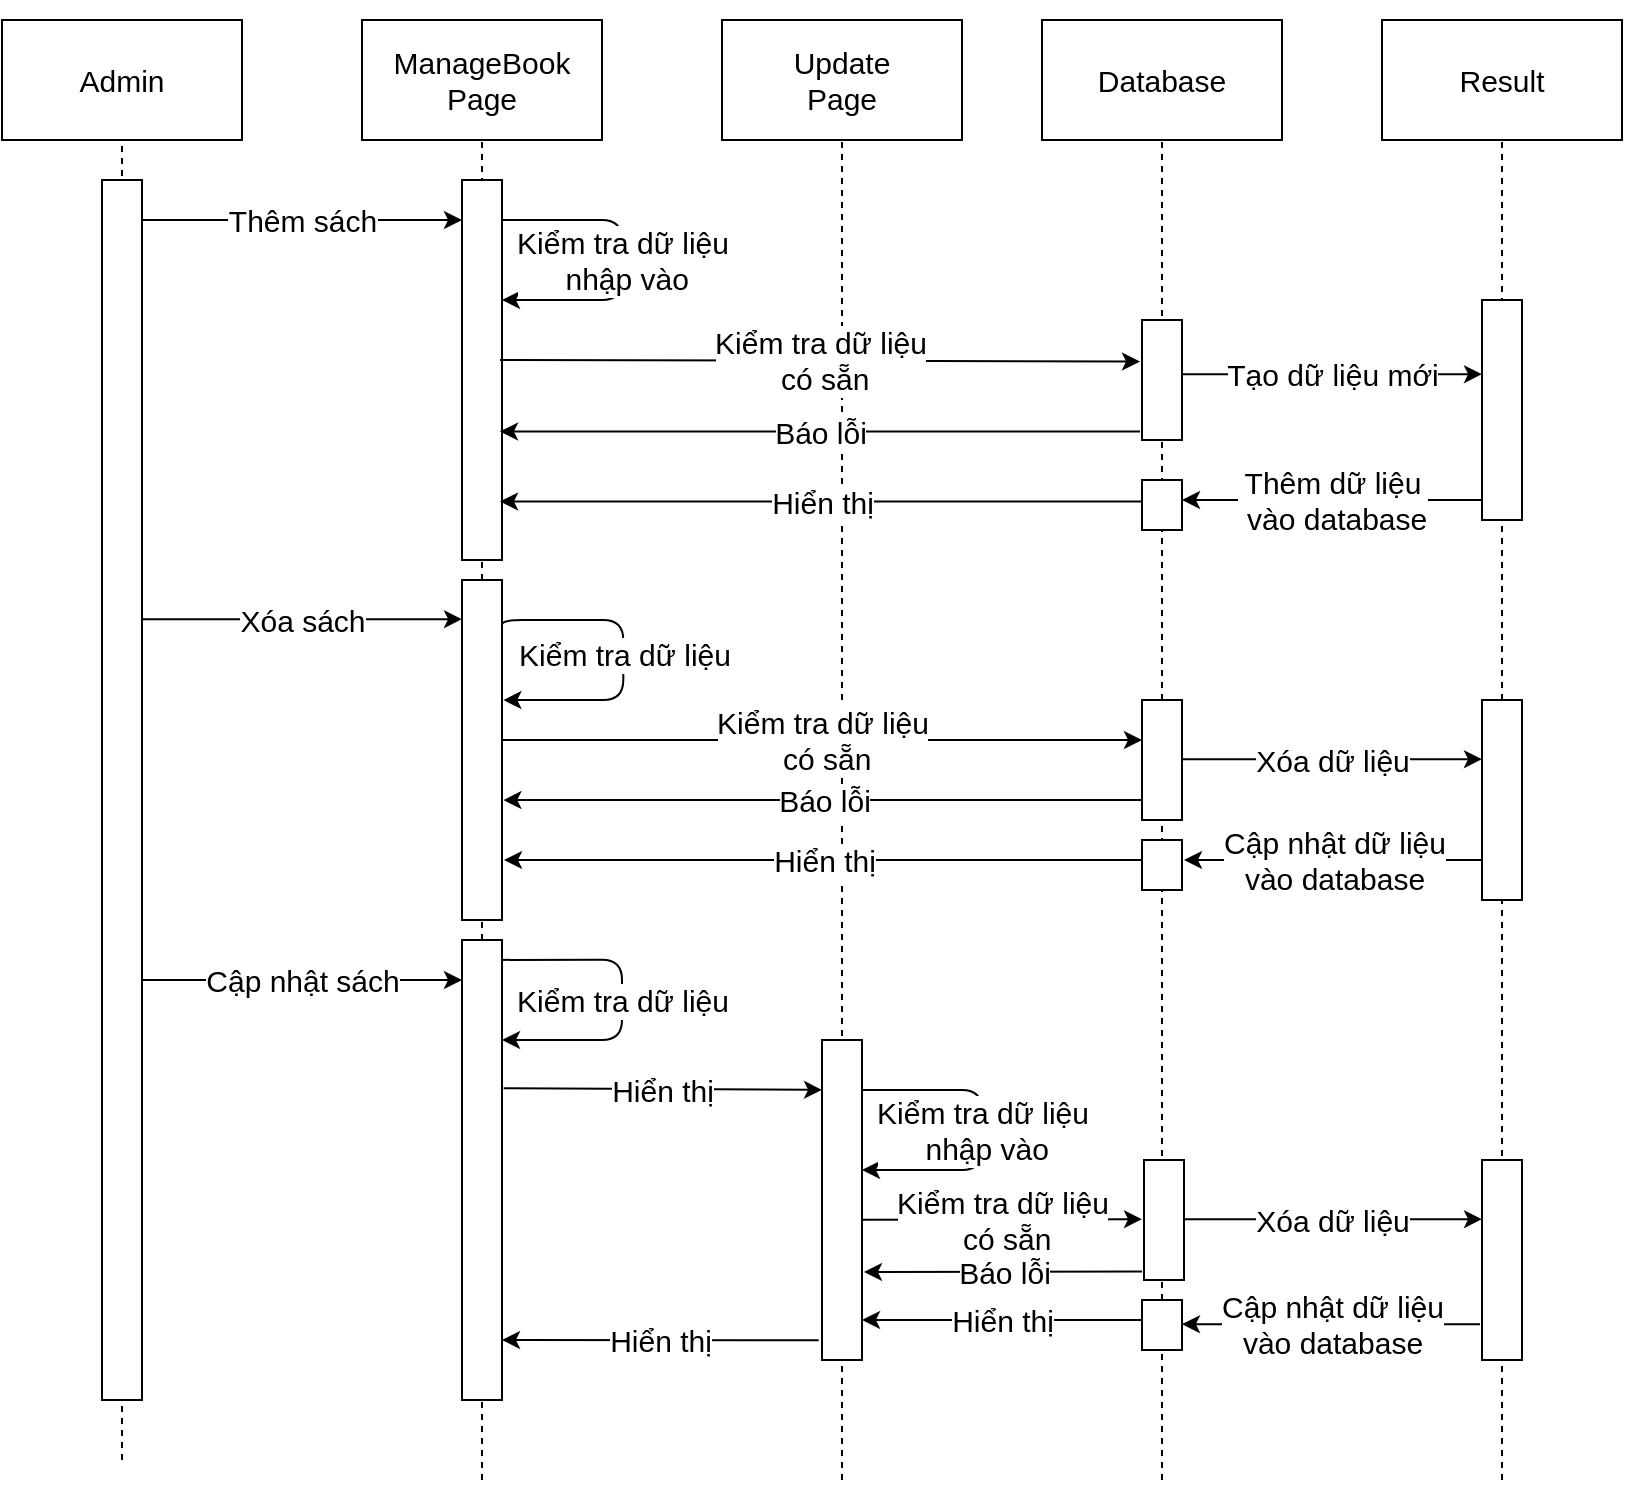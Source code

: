 <mxfile version="14.7.6" type="device"><diagram id="hSp78WhkDUupZCPCVP3_" name="Page-1"><mxGraphModel dx="1546" dy="685" grid="1" gridSize="10" guides="1" tooltips="1" connect="1" arrows="1" fold="1" page="1" pageScale="1" pageWidth="827" pageHeight="1169" math="0" shadow="0"><root><mxCell id="0"/><mxCell id="1" parent="0"/><mxCell id="CtxyVtxqgK7nyL_zELxS-1" value="Admin" style="rounded=0;whiteSpace=wrap;html=1;fontSize=15;" vertex="1" parent="1"><mxGeometry x="190" y="30" width="120" height="60" as="geometry"/></mxCell><mxCell id="CtxyVtxqgK7nyL_zELxS-3" value="" style="endArrow=none;dashed=1;html=1;entryX=0.5;entryY=1;entryDx=0;entryDy=0;fontSize=15;" edge="1" parent="1" target="CtxyVtxqgK7nyL_zELxS-1"><mxGeometry width="50" height="50" relative="1" as="geometry"><mxPoint x="250" y="750" as="sourcePoint"/><mxPoint x="470" y="250" as="targetPoint"/></mxGeometry></mxCell><mxCell id="CtxyVtxqgK7nyL_zELxS-2" value="" style="rounded=0;whiteSpace=wrap;html=1;fontSize=15;" vertex="1" parent="1"><mxGeometry x="240" y="110" width="20" height="610" as="geometry"/></mxCell><mxCell id="CtxyVtxqgK7nyL_zELxS-9" value="" style="endArrow=none;dashed=1;html=1;entryX=0.5;entryY=1;entryDx=0;entryDy=0;fontSize=15;" edge="1" target="CtxyVtxqgK7nyL_zELxS-10" parent="1"><mxGeometry width="50" height="50" relative="1" as="geometry"><mxPoint x="430" y="760" as="sourcePoint"/><mxPoint x="650" y="250" as="targetPoint"/></mxGeometry></mxCell><mxCell id="CtxyVtxqgK7nyL_zELxS-10" value="ManageBook&lt;br style=&quot;font-size: 15px;&quot;&gt;Page" style="rounded=0;whiteSpace=wrap;html=1;fontSize=15;" vertex="1" parent="1"><mxGeometry x="370" y="30" width="120" height="60" as="geometry"/></mxCell><mxCell id="CtxyVtxqgK7nyL_zELxS-8" value="" style="rounded=0;whiteSpace=wrap;html=1;fontSize=15;" vertex="1" parent="1"><mxGeometry x="420" y="110" width="20" height="190" as="geometry"/></mxCell><mxCell id="CtxyVtxqgK7nyL_zELxS-18" value="" style="group;fontSize=15;" vertex="1" connectable="0" parent="1"><mxGeometry x="550" y="30" width="120" height="740" as="geometry"/></mxCell><mxCell id="CtxyVtxqgK7nyL_zELxS-12" value="" style="endArrow=none;dashed=1;html=1;entryX=0.5;entryY=1;entryDx=0;entryDy=0;fontSize=15;" edge="1" target="CtxyVtxqgK7nyL_zELxS-13" parent="CtxyVtxqgK7nyL_zELxS-18"><mxGeometry width="50" height="50" relative="1" as="geometry"><mxPoint x="60" y="730" as="sourcePoint"/><mxPoint x="280" y="220" as="targetPoint"/></mxGeometry></mxCell><mxCell id="CtxyVtxqgK7nyL_zELxS-13" value="Update&lt;br style=&quot;font-size: 15px;&quot;&gt;Page" style="rounded=0;whiteSpace=wrap;html=1;fontSize=15;" vertex="1" parent="CtxyVtxqgK7nyL_zELxS-18"><mxGeometry width="120" height="60" as="geometry"/></mxCell><mxCell id="CtxyVtxqgK7nyL_zELxS-11" value="" style="rounded=0;whiteSpace=wrap;html=1;fontSize=15;" vertex="1" parent="CtxyVtxqgK7nyL_zELxS-18"><mxGeometry x="50" y="510" width="20" height="160" as="geometry"/></mxCell><mxCell id="CtxyVtxqgK7nyL_zELxS-49" value="Kiểm tra dữ liệu&lt;br style=&quot;font-size: 15px;&quot;&gt;&amp;nbsp;có sẵn" style="endArrow=classic;html=1;exitX=1;exitY=0.25;exitDx=0;exitDy=0;fontSize=15;" edge="1" parent="CtxyVtxqgK7nyL_zELxS-18"><mxGeometry width="50" height="50" relative="1" as="geometry"><mxPoint x="-110" y="360" as="sourcePoint"/><mxPoint x="210" y="360" as="targetPoint"/></mxGeometry></mxCell><mxCell id="CtxyVtxqgK7nyL_zELxS-106" value="Kiểm tra dữ liệu&lt;br style=&quot;font-size: 15px;&quot;&gt;&amp;nbsp;nhập vào" style="endArrow=classic;html=1;edgeStyle=orthogonalEdgeStyle;fontSize=15;" edge="1" parent="CtxyVtxqgK7nyL_zELxS-18"><mxGeometry width="50" height="50" relative="1" as="geometry"><mxPoint x="70" y="535.0" as="sourcePoint"/><mxPoint x="70" y="575" as="targetPoint"/><Array as="points"><mxPoint x="130" y="535"/><mxPoint x="130" y="575"/></Array></mxGeometry></mxCell><mxCell id="CtxyVtxqgK7nyL_zELxS-27" value="Kiểm tra dữ liệu&lt;br style=&quot;font-size: 15px;&quot;&gt;&amp;nbsp;nhập vào" style="endArrow=classic;html=1;edgeStyle=orthogonalEdgeStyle;fontSize=15;" edge="1" parent="1" target="CtxyVtxqgK7nyL_zELxS-8"><mxGeometry width="50" height="50" relative="1" as="geometry"><mxPoint x="440" y="130.0" as="sourcePoint"/><mxPoint x="460" y="185" as="targetPoint"/><Array as="points"><mxPoint x="500" y="130"/><mxPoint x="500" y="170"/></Array></mxGeometry></mxCell><mxCell id="CtxyVtxqgK7nyL_zELxS-39" value="Thêm sách" style="endArrow=classic;html=1;entryX=0;entryY=0.25;entryDx=0;entryDy=0;fontSize=15;" edge="1" parent="1"><mxGeometry width="50" height="50" relative="1" as="geometry"><mxPoint x="260" y="130" as="sourcePoint"/><mxPoint x="420" y="130" as="targetPoint"/></mxGeometry></mxCell><mxCell id="CtxyVtxqgK7nyL_zELxS-45" value="" style="rounded=0;whiteSpace=wrap;html=1;fontSize=15;" vertex="1" parent="1"><mxGeometry x="420" y="310" width="20" height="170" as="geometry"/></mxCell><mxCell id="CtxyVtxqgK7nyL_zELxS-47" value="Xóa sách" style="endArrow=classic;html=1;entryX=0;entryY=0.25;entryDx=0;entryDy=0;fontSize=15;" edge="1" parent="1"><mxGeometry width="50" height="50" relative="1" as="geometry"><mxPoint x="260" y="329.58" as="sourcePoint"/><mxPoint x="420" y="329.58" as="targetPoint"/></mxGeometry></mxCell><mxCell id="CtxyVtxqgK7nyL_zELxS-53" value="Hiển thị" style="endArrow=classic;html=1;entryX=1.05;entryY=0.58;entryDx=0;entryDy=0;entryPerimeter=0;exitX=0;exitY=0.5;exitDx=0;exitDy=0;fontSize=15;" edge="1" parent="1"><mxGeometry width="50" height="50" relative="1" as="geometry"><mxPoint x="760" y="450" as="sourcePoint"/><mxPoint x="441" y="450" as="targetPoint"/></mxGeometry></mxCell><mxCell id="CtxyVtxqgK7nyL_zELxS-54" value="Kiểm tra dữ liệu" style="endArrow=classic;html=1;edgeStyle=orthogonalEdgeStyle;exitX=0.967;exitY=0.163;exitDx=0;exitDy=0;exitPerimeter=0;fontSize=15;" edge="1" parent="1"><mxGeometry width="50" height="50" relative="1" as="geometry"><mxPoint x="440.01" y="334.7" as="sourcePoint"/><mxPoint x="440.67" y="370.03" as="targetPoint"/><Array as="points"><mxPoint x="439.67" y="330.03"/><mxPoint x="500.67" y="330.03"/><mxPoint x="500.67" y="370.03"/></Array></mxGeometry></mxCell><mxCell id="CtxyVtxqgK7nyL_zELxS-55" value="Báo lỗi" style="endArrow=classic;html=1;exitX=0;exitY=0.9;exitDx=0;exitDy=0;exitPerimeter=0;fontSize=15;" edge="1" parent="1"><mxGeometry width="50" height="50" relative="1" as="geometry"><mxPoint x="760" y="420" as="sourcePoint"/><mxPoint x="440.67" y="420.03" as="targetPoint"/></mxGeometry></mxCell><mxCell id="CtxyVtxqgK7nyL_zELxS-58" value="" style="rounded=0;whiteSpace=wrap;html=1;fontSize=15;" vertex="1" parent="1"><mxGeometry x="420" y="490" width="20" height="230" as="geometry"/></mxCell><mxCell id="CtxyVtxqgK7nyL_zELxS-59" value="Cập nhật sách" style="endArrow=classic;html=1;entryX=0;entryY=0.25;entryDx=0;entryDy=0;fontSize=15;" edge="1" parent="1"><mxGeometry width="50" height="50" relative="1" as="geometry"><mxPoint x="260" y="510.0" as="sourcePoint"/><mxPoint x="420" y="510.0" as="targetPoint"/></mxGeometry></mxCell><mxCell id="CtxyVtxqgK7nyL_zELxS-85" value="Kiểm tra dữ liệu" style="endArrow=classic;html=1;edgeStyle=orthogonalEdgeStyle;fontSize=15;" edge="1" parent="1"><mxGeometry width="50" height="50" relative="1" as="geometry"><mxPoint x="440" y="499.94" as="sourcePoint"/><mxPoint x="440" y="539.999" as="targetPoint"/><Array as="points"><mxPoint x="500" y="499.94"/><mxPoint x="500" y="539.94"/></Array></mxGeometry></mxCell><mxCell id="CtxyVtxqgK7nyL_zELxS-29" value="Kiểm tra dữ liệu&lt;br style=&quot;font-size: 15px;&quot;&gt;&amp;nbsp;có sẵn" style="endArrow=classic;html=1;exitX=1;exitY=0.357;exitDx=0;exitDy=0;exitPerimeter=0;fontSize=15;" edge="1" parent="1"><mxGeometry width="50" height="50" relative="1" as="geometry"><mxPoint x="439" y="200" as="sourcePoint"/><mxPoint x="759" y="200.75" as="targetPoint"/></mxGeometry></mxCell><mxCell id="CtxyVtxqgK7nyL_zELxS-17" value="Báo lỗi" style="endArrow=classic;html=1;exitX=0;exitY=0.5;exitDx=0;exitDy=0;fontSize=15;" edge="1" parent="1"><mxGeometry width="50" height="50" relative="1" as="geometry"><mxPoint x="759" y="235.75" as="sourcePoint"/><mxPoint x="439" y="235.75" as="targetPoint"/></mxGeometry></mxCell><mxCell id="CtxyVtxqgK7nyL_zELxS-43" value="Hiển thị" style="endArrow=classic;html=1;fontSize=15;" edge="1" parent="1"><mxGeometry width="50" height="50" relative="1" as="geometry"><mxPoint x="760" y="270.75" as="sourcePoint"/><mxPoint x="439" y="270.75" as="targetPoint"/></mxGeometry></mxCell><mxCell id="CtxyVtxqgK7nyL_zELxS-24" value="" style="endArrow=none;dashed=1;html=1;entryX=0.5;entryY=1;entryDx=0;entryDy=0;fontSize=15;" edge="1" parent="1" target="CtxyVtxqgK7nyL_zELxS-25"><mxGeometry x="710" y="30" width="50" height="50" as="geometry"><mxPoint x="770" y="760" as="sourcePoint"/><mxPoint x="990" y="250" as="targetPoint"/></mxGeometry></mxCell><mxCell id="CtxyVtxqgK7nyL_zELxS-25" value="Database" style="rounded=0;whiteSpace=wrap;html=1;fontSize=15;" vertex="1" parent="1"><mxGeometry x="710" y="30" width="120" height="60" as="geometry"/></mxCell><mxCell id="CtxyVtxqgK7nyL_zELxS-26" value="" style="rounded=0;whiteSpace=wrap;html=1;fontSize=15;" vertex="1" parent="1"><mxGeometry x="760" y="180" width="20" height="60" as="geometry"/></mxCell><mxCell id="CtxyVtxqgK7nyL_zELxS-19" value="" style="group;fontSize=15;" vertex="1" connectable="0" parent="1"><mxGeometry x="880" y="20" width="120" height="740" as="geometry"/></mxCell><mxCell id="CtxyVtxqgK7nyL_zELxS-20" value="" style="endArrow=none;dashed=1;html=1;entryX=0.5;entryY=1;entryDx=0;entryDy=0;fontSize=15;" edge="1" parent="CtxyVtxqgK7nyL_zELxS-19" target="CtxyVtxqgK7nyL_zELxS-21"><mxGeometry width="50" height="50" relative="1" as="geometry"><mxPoint x="60" y="740" as="sourcePoint"/><mxPoint x="280" y="220" as="targetPoint"/></mxGeometry></mxCell><mxCell id="CtxyVtxqgK7nyL_zELxS-21" value="Result" style="rounded=0;whiteSpace=wrap;html=1;fontSize=15;" vertex="1" parent="CtxyVtxqgK7nyL_zELxS-19"><mxGeometry y="10" width="120" height="60" as="geometry"/></mxCell><mxCell id="CtxyVtxqgK7nyL_zELxS-22" value="" style="rounded=0;whiteSpace=wrap;html=1;fontSize=15;" vertex="1" parent="CtxyVtxqgK7nyL_zELxS-19"><mxGeometry x="50" y="150" width="20" height="110" as="geometry"/></mxCell><mxCell id="CtxyVtxqgK7nyL_zELxS-44" value="" style="rounded=0;whiteSpace=wrap;html=1;fontSize=15;" vertex="1" parent="CtxyVtxqgK7nyL_zELxS-19"><mxGeometry x="50" y="350" width="20" height="100" as="geometry"/></mxCell><mxCell id="CtxyVtxqgK7nyL_zELxS-52" value="Cập nhật dữ liệu&lt;br style=&quot;font-size: 15px;&quot;&gt;vào database" style="endArrow=classic;html=1;fontSize=15;" edge="1" parent="CtxyVtxqgK7nyL_zELxS-19"><mxGeometry width="50" height="50" relative="1" as="geometry"><mxPoint x="50" y="430.0" as="sourcePoint"/><mxPoint x="-99" y="430" as="targetPoint"/></mxGeometry></mxCell><mxCell id="CtxyVtxqgK7nyL_zELxS-62" value="Tạo dữ liệu mới" style="endArrow=classic;html=1;fontSize=15;" edge="1" parent="CtxyVtxqgK7nyL_zELxS-19"><mxGeometry width="50" height="50" relative="1" as="geometry"><mxPoint x="-100" y="187.08" as="sourcePoint"/><mxPoint x="50" y="187.08" as="targetPoint"/></mxGeometry></mxCell><mxCell id="CtxyVtxqgK7nyL_zELxS-64" value="Thêm dữ liệu&lt;br style=&quot;font-size: 15px;&quot;&gt;&amp;nbsp;vào database" style="endArrow=classic;html=1;exitX=0;exitY=0.5;exitDx=0;exitDy=0;fontSize=15;" edge="1" parent="CtxyVtxqgK7nyL_zELxS-19"><mxGeometry width="50" height="50" relative="1" as="geometry"><mxPoint x="50" y="250.0" as="sourcePoint"/><mxPoint x="-100" y="250.0" as="targetPoint"/></mxGeometry></mxCell><mxCell id="CtxyVtxqgK7nyL_zELxS-111" value="" style="rounded=0;whiteSpace=wrap;html=1;fontSize=15;" vertex="1" parent="CtxyVtxqgK7nyL_zELxS-19"><mxGeometry x="50" y="580" width="20" height="100" as="geometry"/></mxCell><mxCell id="CtxyVtxqgK7nyL_zELxS-112" value="Xóa dữ liệu" style="endArrow=classic;html=1;fontSize=15;" edge="1" parent="CtxyVtxqgK7nyL_zELxS-19"><mxGeometry x="-170" y="170" width="50" height="50" as="geometry"><mxPoint x="-100" y="609.58" as="sourcePoint"/><mxPoint x="50" y="609.58" as="targetPoint"/></mxGeometry></mxCell><mxCell id="CtxyVtxqgK7nyL_zELxS-114" value="" style="rounded=0;whiteSpace=wrap;html=1;fontSize=15;" vertex="1" parent="CtxyVtxqgK7nyL_zELxS-19"><mxGeometry x="-120" y="650" width="20" height="25" as="geometry"/></mxCell><mxCell id="CtxyVtxqgK7nyL_zELxS-115" value="Hiển thị" style="endArrow=classic;html=1;exitX=0;exitY=0.5;exitDx=0;exitDy=0;fontSize=15;" edge="1" parent="CtxyVtxqgK7nyL_zELxS-19"><mxGeometry width="50" height="50" relative="1" as="geometry"><mxPoint x="-120" y="660" as="sourcePoint"/><mxPoint x="-260" y="660" as="targetPoint"/></mxGeometry></mxCell><mxCell id="CtxyVtxqgK7nyL_zELxS-46" value="" style="rounded=0;whiteSpace=wrap;html=1;fontSize=15;" vertex="1" parent="1"><mxGeometry x="760" y="370" width="20" height="60" as="geometry"/></mxCell><mxCell id="CtxyVtxqgK7nyL_zELxS-63" value="" style="rounded=0;whiteSpace=wrap;html=1;fontSize=15;" vertex="1" parent="1"><mxGeometry x="760" y="260" width="20" height="25" as="geometry"/></mxCell><mxCell id="CtxyVtxqgK7nyL_zELxS-51" value="Xóa dữ liệu" style="endArrow=classic;html=1;fontSize=15;" edge="1" parent="1"><mxGeometry x="710" y="-40" width="50" height="50" as="geometry"><mxPoint x="780" y="399.58" as="sourcePoint"/><mxPoint x="930" y="399.58" as="targetPoint"/></mxGeometry></mxCell><mxCell id="CtxyVtxqgK7nyL_zELxS-82" value="" style="rounded=0;whiteSpace=wrap;html=1;fontSize=15;" vertex="1" parent="1"><mxGeometry x="760" y="440" width="20" height="25" as="geometry"/></mxCell><mxCell id="CtxyVtxqgK7nyL_zELxS-104" value="Hiển thị" style="endArrow=classic;html=1;exitX=1.042;exitY=0.428;exitDx=0;exitDy=0;exitPerimeter=0;fontSize=15;" edge="1" parent="1"><mxGeometry width="50" height="50" relative="1" as="geometry"><mxPoint x="440.84" y="564.16" as="sourcePoint"/><mxPoint x="600" y="564.95" as="targetPoint"/></mxGeometry></mxCell><mxCell id="CtxyVtxqgK7nyL_zELxS-108" value="Kiểm tra dữ liệu&lt;br style=&quot;font-size: 15px;&quot;&gt;&amp;nbsp;có sẵn" style="endArrow=classic;html=1;fontSize=15;" edge="1" parent="1"><mxGeometry width="50" height="50" relative="1" as="geometry"><mxPoint x="620" y="629.83" as="sourcePoint"/><mxPoint x="760" y="629.58" as="targetPoint"/></mxGeometry></mxCell><mxCell id="CtxyVtxqgK7nyL_zELxS-109" value="" style="rounded=0;whiteSpace=wrap;html=1;fontSize=15;" vertex="1" parent="1"><mxGeometry x="761" y="600" width="20" height="60" as="geometry"/></mxCell><mxCell id="CtxyVtxqgK7nyL_zELxS-110" value="Báo lỗi" style="endArrow=classic;html=1;exitX=0;exitY=0.5;exitDx=0;exitDy=0;fontSize=15;" edge="1" parent="1"><mxGeometry width="50" height="50" relative="1" as="geometry"><mxPoint x="760" y="655.75" as="sourcePoint"/><mxPoint x="621" y="656" as="targetPoint"/></mxGeometry></mxCell><mxCell id="CtxyVtxqgK7nyL_zELxS-116" value="Cập nhật dữ liệu&lt;br style=&quot;font-size: 15px;&quot;&gt;vào database" style="endArrow=classic;html=1;fontSize=15;" edge="1" parent="1"><mxGeometry width="50" height="50" relative="1" as="geometry"><mxPoint x="929" y="682.08" as="sourcePoint"/><mxPoint x="780" y="682.08" as="targetPoint"/></mxGeometry></mxCell><mxCell id="CtxyVtxqgK7nyL_zELxS-117" value="Hiển thị" style="endArrow=classic;html=1;exitX=-0.083;exitY=0.938;exitDx=0;exitDy=0;exitPerimeter=0;fontSize=15;" edge="1" parent="1" source="CtxyVtxqgK7nyL_zELxS-11"><mxGeometry width="50" height="50" relative="1" as="geometry"><mxPoint x="580" y="690" as="sourcePoint"/><mxPoint x="440" y="690" as="targetPoint"/></mxGeometry></mxCell></root></mxGraphModel></diagram></mxfile>